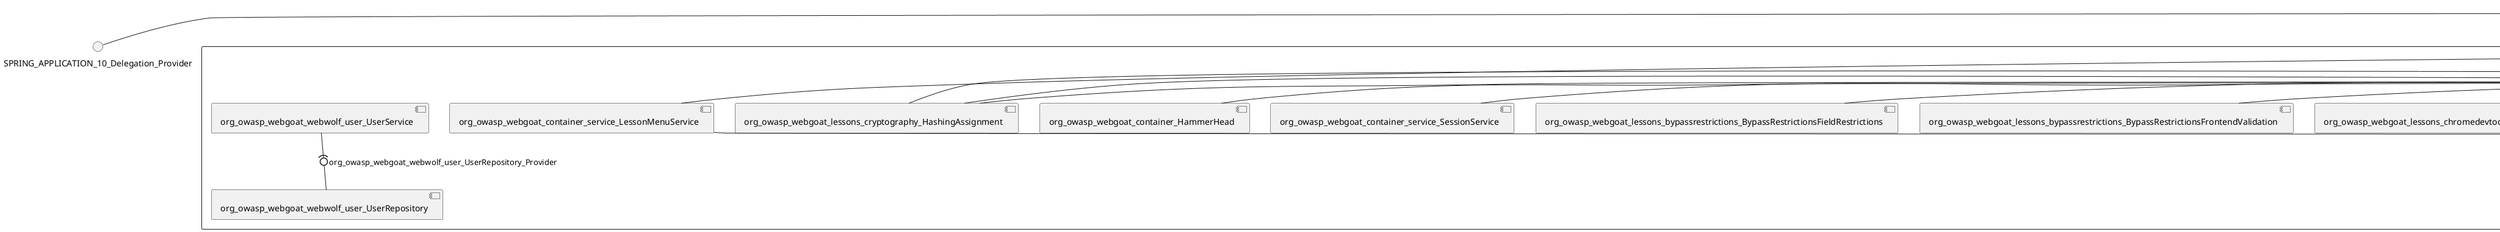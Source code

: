 @startuml
skinparam fixCircleLabelOverlapping true
skinparam componentStyle uml2
() SPRING_APPLICATION_10_Delegation_Provider
() SPRING_APPLICATION_11_Delegation_Provider
() SPRING_APPLICATION_2_Delegation_Provider
() SPRING_APPLICATION_3_Delegation_Provider
() SPRING_APPLICATION_4_Delegation_Provider
() SPRING_APPLICATION_5_Delegation_Provider
() SPRING_APPLICATION_6_Delegation_Provider
() SPRING_APPLICATION_7_Delegation_Provider
() SPRING_APPLICATION_8_Delegation_Provider
() SPRING_APPLICATION_9_Delegation_Provider
() SPRING_APPLICATION_BypassRestrictions_FieldRestrictions_POST_Delegation_Provider
() SPRING_APPLICATION_BypassRestrictions_frontendValidation_POST_Delegation_Provider
() SPRING_APPLICATION_ChromeDevTools_dummy_POST_Delegation_Provider
() SPRING_APPLICATION_ChromeDevTools_network_POST_Delegation_Provider
() SPRING_APPLICATION_CrossSiteScriptingStored_stored_xss_POST_Delegation_Provider
() SPRING_APPLICATION_CrossSiteScriptingStored_stored_xss_follow_up_POST_Delegation_Provider
() SPRING_APPLICATION_CrossSiteScripting_attack1_POST_Delegation_Provider
() SPRING_APPLICATION_CrossSiteScripting_attack3_POST_Delegation_Provider
() SPRING_APPLICATION_CrossSiteScripting_attack4_POST_Delegation_Provider
() SPRING_APPLICATION_CrossSiteScripting_attack5a_GET_Delegation_Provider
() SPRING_APPLICATION_CrossSiteScripting_attack6a_POST_Delegation_Provider
() SPRING_APPLICATION_CrossSiteScripting_dom_follow_up_POST_Delegation_Provider
() SPRING_APPLICATION_CrossSiteScripting_phone_home_xss_POST_Delegation_Provider
() SPRING_APPLICATION_CrossSiteScripting_quiz_GET_POST_Delegation_Provider
() SPRING_APPLICATION_Delegation_Provider
() SPRING_APPLICATION_GET_10_Delegation_Provider
() SPRING_APPLICATION_GET_11_Delegation_Provider
() SPRING_APPLICATION_GET_12_Delegation_Provider
() SPRING_APPLICATION_GET_13_Delegation_Provider
() SPRING_APPLICATION_GET_14_Delegation_Provider
() SPRING_APPLICATION_GET_2_Delegation_Provider
() SPRING_APPLICATION_GET_3_Delegation_Provider
() SPRING_APPLICATION_GET_4_Delegation_Provider
() SPRING_APPLICATION_GET_5_Delegation_Provider
() SPRING_APPLICATION_GET_6_Delegation_Provider
() SPRING_APPLICATION_GET_7_Delegation_Provider
() SPRING_APPLICATION_GET_8_Delegation_Provider
() SPRING_APPLICATION_GET_9_Delegation_Provider
() SPRING_APPLICATION_GET_Delegation_Provider
() SPRING_APPLICATION_HtmlTampering_task_POST_Delegation_Provider
() SPRING_APPLICATION_HttpBasics_attack1_POST_Delegation_Provider
() SPRING_APPLICATION_HttpBasics_attack2_POST_Delegation_Provider
() SPRING_APPLICATION_IDOR_diff_attributes_POST_Delegation_Provider
() SPRING_APPLICATION_IDOR_login_POST_Delegation_Provider
() SPRING_APPLICATION_IDOR_profile_alt_path_POST_Delegation_Provider
() SPRING_APPLICATION_InsecureDeserialization_task_POST_Delegation_Provider
() SPRING_APPLICATION_InsecureLogin_Delegation_Provider
() SPRING_APPLICATION_JWT_decode_POST_Delegation_Provider
() SPRING_APPLICATION_JWT_jku_Delegation_Provider
() SPRING_APPLICATION_JWT_kid_Delegation_Provider
() SPRING_APPLICATION_JWT_quiz_GET_POST_Delegation_Provider
() SPRING_APPLICATION_JWT_refresh_Delegation_Provider
() SPRING_APPLICATION_JWT_secret_POST_Delegation_Provider
() SPRING_APPLICATION_JWT_votings_Delegation_Provider
() SPRING_APPLICATION_LogSpoofing_log_bleeding_POST_Delegation_Provider
() SPRING_APPLICATION_LogSpoofing_log_spoofing_POST_Delegation_Provider
() SPRING_APPLICATION_POST_10_Delegation_Provider
() SPRING_APPLICATION_POST_11_Delegation_Provider
() SPRING_APPLICATION_POST_12_Delegation_Provider
() SPRING_APPLICATION_POST_13_Delegation_Provider
() SPRING_APPLICATION_POST_14_Delegation_Provider
() SPRING_APPLICATION_POST_15_Delegation_Provider
() SPRING_APPLICATION_POST_16_Delegation_Provider
() SPRING_APPLICATION_POST_17_Delegation_Provider
() SPRING_APPLICATION_POST_18_Delegation_Provider
() SPRING_APPLICATION_POST_2_Delegation_Provider
() SPRING_APPLICATION_POST_3_Delegation_Provider
() SPRING_APPLICATION_POST_4_Delegation_Provider
() SPRING_APPLICATION_POST_5_Delegation_Provider
() SPRING_APPLICATION_POST_6_Delegation_Provider
() SPRING_APPLICATION_POST_7_Delegation_Provider
() SPRING_APPLICATION_POST_8_Delegation_Provider
() SPRING_APPLICATION_POST_9_Delegation_Provider
() SPRING_APPLICATION_POST_Delegation_Provider
() SPRING_APPLICATION_PUT_Delegation_Provider
() SPRING_APPLICATION_PasswordReset_ForgotPassword_create_password_reset_link_POST_Delegation_Provider
() SPRING_APPLICATION_PasswordReset_SecurityQuestions_POST_Delegation_Provider
() SPRING_APPLICATION_PasswordReset_reset_Delegation_Provider
() SPRING_APPLICATION_PasswordReset_simple_mail_reset_POST_Delegation_Provider
() SPRING_APPLICATION_PathTraversal_profile_picture_GET_Delegation_Provider
() SPRING_APPLICATION_PathTraversal_profile_picture_fix_GET_Delegation_Provider
() SPRING_APPLICATION_PathTraversal_profile_upload_POST_Delegation_Provider
() SPRING_APPLICATION_PathTraversal_profile_upload_fix_POST_Delegation_Provider
() SPRING_APPLICATION_PathTraversal_profile_upload_remove_user_input_POST_Delegation_Provider
() SPRING_APPLICATION_PathTraversal_random_POST_Delegation_Provider
() SPRING_APPLICATION_PathTraversal_random_picture_GET_Delegation_Provider
() SPRING_APPLICATION_PathTraversal_zip_slip_Delegation_Provider
() SPRING_APPLICATION_SSRF_task1_POST_Delegation_Provider
() SPRING_APPLICATION_SSRF_task2_POST_Delegation_Provider
() SPRING_APPLICATION_SecurePasswords_assignment_POST_Delegation_Provider
() SPRING_APPLICATION_SqlInjectionAdvanced_attack6a_POST_Delegation_Provider
() SPRING_APPLICATION_SqlInjectionAdvanced_attack6b_POST_Delegation_Provider
() SPRING_APPLICATION_SqlInjectionAdvanced_challenge_Login_POST_Delegation_Provider
() SPRING_APPLICATION_SqlInjectionAdvanced_challenge_PUT_Delegation_Provider
() SPRING_APPLICATION_SqlInjectionAdvanced_quiz_GET_POST_Delegation_Provider
() SPRING_APPLICATION_SqlInjectionMitigations_attack10a_POST_Delegation_Provider
() SPRING_APPLICATION_SqlInjectionMitigations_attack10b_POST_Delegation_Provider
() SPRING_APPLICATION_SqlInjectionMitigations_attack12a_POST_Delegation_Provider
() SPRING_APPLICATION_SqlInjectionMitigations_servers_GET_Delegation_Provider
() SPRING_APPLICATION_SqlInjection_assignment5a_POST_Delegation_Provider
() SPRING_APPLICATION_SqlInjection_assignment5b_POST_Delegation_Provider
() SPRING_APPLICATION_SqlInjection_attack10_POST_Delegation_Provider
() SPRING_APPLICATION_SqlInjection_attack2_POST_Delegation_Provider
() SPRING_APPLICATION_SqlInjection_attack3_POST_Delegation_Provider
() SPRING_APPLICATION_SqlInjection_attack4_POST_Delegation_Provider
() SPRING_APPLICATION_SqlInjection_attack5_POST_Delegation_Provider
() SPRING_APPLICATION_SqlInjection_attack8_POST_Delegation_Provider
() SPRING_APPLICATION_SqlInjection_attack9_POST_Delegation_Provider
() SPRING_APPLICATION_SqlOnlyInputValidationOnKeywords_attack_POST_Delegation_Provider
() SPRING_APPLICATION_SqlOnlyInputValidation_attack_POST_Delegation_Provider
() SPRING_APPLICATION_VulnerableComponents_attack1_POST_Delegation_Provider
() SPRING_APPLICATION_WebWolf_GET_Delegation_Provider
() SPRING_APPLICATION_WebWolf_landing_Delegation_Provider
() SPRING_APPLICATION_WebWolf_mail_Delegation_Provider
() SPRING_APPLICATION_challenge_1_POST_Delegation_Provider
() SPRING_APPLICATION_challenge_5_POST_Delegation_Provider
() SPRING_APPLICATION_challenge_7_Delegation_Provider
() SPRING_APPLICATION_challenge_8_Delegation_Provider
() SPRING_APPLICATION_challenge_logo_Delegation_Provider
() SPRING_APPLICATION_cia_quiz_GET_POST_Delegation_Provider
() SPRING_APPLICATION_clientSideFiltering_attack1_POST_Delegation_Provider
() SPRING_APPLICATION_clientSideFiltering_challenge_store_coupons_GET_Delegation_Provider
() SPRING_APPLICATION_clientSideFiltering_getItForFree_POST_Delegation_Provider
() SPRING_APPLICATION_clientSideFiltering_salaries_GET_Delegation_Provider
() SPRING_APPLICATION_crypto_encoding_basic_auth_POST_Delegation_Provider
() SPRING_APPLICATION_crypto_encoding_xor_POST_Delegation_Provider
() SPRING_APPLICATION_crypto_hashing_POST_Delegation_Provider
() SPRING_APPLICATION_crypto_secure_defaults_POST_Delegation_Provider
() SPRING_APPLICATION_crypto_signing_verify_POST_Delegation_Provider
() SPRING_APPLICATION_csrf_feedback_message_POST_Delegation_Provider
() SPRING_APPLICATION_csrf_review_POST_Delegation_Provider
() SPRING_APPLICATION_files_GET_Delegation_Provider
() SPRING_APPLICATION_fileupload_POST_Delegation_Provider
() SPRING_APPLICATION_jwt_Delegation_Provider
() SPRING_APPLICATION_landing_Delegation_Provider
() SPRING_APPLICATION_lesson_template_Delegation_Provider
() SPRING_APPLICATION_login_oauth_mvc_GET_Delegation_Provider
() SPRING_APPLICATION_mail_DELETE_GET_POST_Delegation_Provider
() SPRING_APPLICATION_register_mvc_POST_Delegation_Provider
() SPRING_APPLICATION_registration_GET_Delegation_Provider
() SPRING_APPLICATION_requests_GET_Delegation_Provider
() SPRING_APPLICATION_scoreboard_data_GET_Delegation_Provider
() SPRING_APPLICATION_server_directory_GET_Delegation_Provider
() SPRING_APPLICATION_service_debug_labels_mvc_Delegation_Provider
() SPRING_APPLICATION_service_lessonoverview_mvc_GET_Delegation_Provider
() SPRING_APPLICATION_xxe_comments_GET_Delegation_Provider
rectangle System {
[org_owasp_webgoat_container_HammerHead] [[webgoat-webgoat.repository#_j_3EmqueEe-hio_Rj55sPQ]]
[org_owasp_webgoat_container_WebWolfRedirect] [[webgoat-webgoat.repository#_j_3EmqueEe-hio_Rj55sPQ]]
[org_owasp_webgoat_container_controller_StartLesson] [[webgoat-webgoat.repository#_j_3EmqueEe-hio_Rj55sPQ]]
[org_owasp_webgoat_container_controller_Welcome] [[webgoat-webgoat.repository#_j_3EmqueEe-hio_Rj55sPQ]]
[org_owasp_webgoat_container_i18n_PluginMessages_Provider] [[webgoat-webgoat.repository#_j_3EmqueEe-hio_Rj55sPQ]]
[org_owasp_webgoat_container_report_ReportCardController] [[webgoat-webgoat.repository#_j_3EmqueEe-hio_Rj55sPQ]]
[org_owasp_webgoat_container_service_EnvironmentService] [[webgoat-webgoat.repository#_j_3EmqueEe-hio_Rj55sPQ]]
[org_owasp_webgoat_container_service_HintService] [[webgoat-webgoat.repository#_j_3EmqueEe-hio_Rj55sPQ]]
[org_owasp_webgoat_container_service_LabelDebugService] [[webgoat-webgoat.repository#_j_3EmqueEe-hio_Rj55sPQ]]
[org_owasp_webgoat_container_service_LabelService] [[webgoat-webgoat.repository#_j_3EmqueEe-hio_Rj55sPQ]]
[org_owasp_webgoat_container_service_LessonInfoService] [[webgoat-webgoat.repository#_j_3EmqueEe-hio_Rj55sPQ]]
[org_owasp_webgoat_container_service_LessonMenuService] [[webgoat-webgoat.repository#_j_3EmqueEe-hio_Rj55sPQ]]
[org_owasp_webgoat_container_service_LessonProgressService] [[webgoat-webgoat.repository#_j_3EmqueEe-hio_Rj55sPQ]]
[org_owasp_webgoat_container_service_RestartLessonService] [[webgoat-webgoat.repository#_j_3EmqueEe-hio_Rj55sPQ]]
[org_owasp_webgoat_container_service_SessionService] [[webgoat-webgoat.repository#_j_3EmqueEe-hio_Rj55sPQ]]
[org_owasp_webgoat_container_session_LessonSession_Provider] [[webgoat-webgoat.repository#_j_3EmqueEe-hio_Rj55sPQ]]
[org_owasp_webgoat_container_users_RegistrationController] [[webgoat-webgoat.repository#_j_3EmqueEe-hio_Rj55sPQ]]
[org_owasp_webgoat_container_users_Scoreboard] [[webgoat-webgoat.repository#_j_3EmqueEe-hio_Rj55sPQ]]
[org_owasp_webgoat_container_users_UserProgressRepository] [[webgoat-webgoat.repository#_j_3EmqueEe-hio_Rj55sPQ]]
[org_owasp_webgoat_container_users_UserRepository] [[webgoat-webgoat.repository#_j_3EmqueEe-hio_Rj55sPQ]]
[org_owasp_webgoat_container_users_UserService] [[webgoat-webgoat.repository#_j_3EmqueEe-hio_Rj55sPQ]]
[org_owasp_webgoat_lessons_authbypass_VerifyAccount] [[webgoat-webgoat.repository#_j_3EmqueEe-hio_Rj55sPQ]]
[org_owasp_webgoat_lessons_bypassrestrictions_BypassRestrictionsFieldRestrictions] [[webgoat-webgoat.repository#_j_3EmqueEe-hio_Rj55sPQ]]
[org_owasp_webgoat_lessons_bypassrestrictions_BypassRestrictionsFrontendValidation] [[webgoat-webgoat.repository#_j_3EmqueEe-hio_Rj55sPQ]]
[org_owasp_webgoat_lessons_challenges_FlagController] [[webgoat-webgoat.repository#_j_3EmqueEe-hio_Rj55sPQ]]
[org_owasp_webgoat_lessons_challenges_challenge1_Assignment1] [[webgoat-webgoat.repository#_j_3EmqueEe-hio_Rj55sPQ]]
[org_owasp_webgoat_lessons_challenges_challenge1_ImageServlet] [[webgoat-webgoat.repository#_j_3EmqueEe-hio_Rj55sPQ]]
[org_owasp_webgoat_lessons_challenges_challenge5_Assignment5] [[webgoat-webgoat.repository#_j_3EmqueEe-hio_Rj55sPQ]]
[org_owasp_webgoat_lessons_challenges_challenge7_Assignment7] [[webgoat-webgoat.repository#_j_3EmqueEe-hio_Rj55sPQ]]
[org_owasp_webgoat_lessons_challenges_challenge8_Assignment8] [[webgoat-webgoat.repository#_j_3EmqueEe-hio_Rj55sPQ]]
[org_owasp_webgoat_lessons_chromedevtools_NetworkDummy] [[webgoat-webgoat.repository#_j_3EmqueEe-hio_Rj55sPQ]]
[org_owasp_webgoat_lessons_chromedevtools_NetworkLesson] [[webgoat-webgoat.repository#_j_3EmqueEe-hio_Rj55sPQ]]
[org_owasp_webgoat_lessons_cia_CIAQuiz] [[webgoat-webgoat.repository#_j_3EmqueEe-hio_Rj55sPQ]]
[org_owasp_webgoat_lessons_clientsidefiltering_ClientSideFilteringAssignment] [[webgoat-webgoat.repository#_j_3EmqueEe-hio_Rj55sPQ]]
[org_owasp_webgoat_lessons_clientsidefiltering_ClientSideFilteringFreeAssignment] [[webgoat-webgoat.repository#_j_3EmqueEe-hio_Rj55sPQ]]
[org_owasp_webgoat_lessons_clientsidefiltering_Salaries] [[webgoat-webgoat.repository#_j_3EmqueEe-hio_Rj55sPQ]]
[org_owasp_webgoat_lessons_clientsidefiltering_ShopEndpoint] [[webgoat-webgoat.repository#_j_3EmqueEe-hio_Rj55sPQ]]
[org_owasp_webgoat_lessons_cryptography_EncodingAssignment] [[webgoat-webgoat.repository#_j_3EmqueEe-hio_Rj55sPQ]]
[org_owasp_webgoat_lessons_cryptography_HashingAssignment] [[webgoat-webgoat.repository#_j_3EmqueEe-hio_Rj55sPQ]]
[org_owasp_webgoat_lessons_cryptography_SecureDefaultsAssignment] [[webgoat-webgoat.repository#_j_3EmqueEe-hio_Rj55sPQ]]
[org_owasp_webgoat_lessons_cryptography_SigningAssignment] [[webgoat-webgoat.repository#_j_3EmqueEe-hio_Rj55sPQ]]
[org_owasp_webgoat_lessons_cryptography_XOREncodingAssignment] [[webgoat-webgoat.repository#_j_3EmqueEe-hio_Rj55sPQ]]
[org_owasp_webgoat_lessons_csrf_CSRFConfirmFlag1] [[webgoat-webgoat.repository#_j_3EmqueEe-hio_Rj55sPQ]]
[org_owasp_webgoat_lessons_csrf_CSRFFeedback] [[webgoat-webgoat.repository#_j_3EmqueEe-hio_Rj55sPQ]]
[org_owasp_webgoat_lessons_csrf_CSRFGetFlag] [[webgoat-webgoat.repository#_j_3EmqueEe-hio_Rj55sPQ]]
[org_owasp_webgoat_lessons_csrf_CSRFLogin] [[webgoat-webgoat.repository#_j_3EmqueEe-hio_Rj55sPQ]]
[org_owasp_webgoat_lessons_csrf_ForgedReviews] [[webgoat-webgoat.repository#_j_3EmqueEe-hio_Rj55sPQ]]
[org_owasp_webgoat_lessons_csrf_ObjectMapper_Provider] [[webgoat-webgoat.repository#_j_3EmqueEe-hio_Rj55sPQ]]
[org_owasp_webgoat_lessons_deserialization_InsecureDeserializationTask] [[webgoat-webgoat.repository#_j_3EmqueEe-hio_Rj55sPQ]]
[org_owasp_webgoat_lessons_hijacksession_HijackSessionAssignment] [[webgoat-webgoat.repository#_j_3EmqueEe-hio_Rj55sPQ]]
[org_owasp_webgoat_lessons_hijacksession_cas_HijackSessionAuthenticationProvider] [[webgoat-webgoat.repository#_j_3EmqueEe-hio_Rj55sPQ]]
[org_owasp_webgoat_lessons_htmltampering_HtmlTamperingTask] [[webgoat-webgoat.repository#_j_3EmqueEe-hio_Rj55sPQ]]
[org_owasp_webgoat_lessons_httpbasics_HttpBasicsLesson] [[webgoat-webgoat.repository#_j_3EmqueEe-hio_Rj55sPQ]]
[org_owasp_webgoat_lessons_httpbasics_HttpBasicsQuiz] [[webgoat-webgoat.repository#_j_3EmqueEe-hio_Rj55sPQ]]
[org_owasp_webgoat_lessons_httpproxies_HttpBasicsInterceptRequest] [[webgoat-webgoat.repository#_j_3EmqueEe-hio_Rj55sPQ]]
[org_owasp_webgoat_lessons_idor_IDORDiffAttributes] [[webgoat-webgoat.repository#_j_3EmqueEe-hio_Rj55sPQ]]
[org_owasp_webgoat_lessons_idor_IDOREditOtherProfile] [[webgoat-webgoat.repository#_j_3EmqueEe-hio_Rj55sPQ]]
[org_owasp_webgoat_lessons_idor_IDORLogin] [[webgoat-webgoat.repository#_j_3EmqueEe-hio_Rj55sPQ]]
[org_owasp_webgoat_lessons_idor_IDORViewOtherProfile] [[webgoat-webgoat.repository#_j_3EmqueEe-hio_Rj55sPQ]]
[org_owasp_webgoat_lessons_idor_IDORViewOwnProfile] [[webgoat-webgoat.repository#_j_3EmqueEe-hio_Rj55sPQ]]
[org_owasp_webgoat_lessons_idor_IDORViewOwnProfileAltUrl] [[webgoat-webgoat.repository#_j_3EmqueEe-hio_Rj55sPQ]]
[org_owasp_webgoat_lessons_insecurelogin_InsecureLoginTask] [[webgoat-webgoat.repository#_j_3EmqueEe-hio_Rj55sPQ]]
[org_owasp_webgoat_lessons_jwt_JWTDecodeEndpoint] [[webgoat-webgoat.repository#_j_3EmqueEe-hio_Rj55sPQ]]
[org_owasp_webgoat_lessons_jwt_JWTQuiz] [[webgoat-webgoat.repository#_j_3EmqueEe-hio_Rj55sPQ]]
[org_owasp_webgoat_lessons_jwt_JWTRefreshEndpoint] [[webgoat-webgoat.repository#_j_3EmqueEe-hio_Rj55sPQ]]
[org_owasp_webgoat_lessons_jwt_JWTSecretKeyEndpoint] [[webgoat-webgoat.repository#_j_3EmqueEe-hio_Rj55sPQ]]
[org_owasp_webgoat_lessons_jwt_JWTVotesEndpoint] [[webgoat-webgoat.repository#_j_3EmqueEe-hio_Rj55sPQ]]
[org_owasp_webgoat_lessons_jwt_claimmisuse_JWTHeaderJKUEndpoint] [[webgoat-webgoat.repository#_j_3EmqueEe-hio_Rj55sPQ]]
[org_owasp_webgoat_lessons_jwt_claimmisuse_JWTHeaderKIDEndpoint] [[webgoat-webgoat.repository#_j_3EmqueEe-hio_Rj55sPQ]]
[org_owasp_webgoat_lessons_lessontemplate_SampleAttack] [[webgoat-webgoat.repository#_j_3EmqueEe-hio_Rj55sPQ]]
[org_owasp_webgoat_lessons_logging_LogBleedingTask] [[webgoat-webgoat.repository#_j_3EmqueEe-hio_Rj55sPQ]]
[org_owasp_webgoat_lessons_logging_LogSpoofingTask] [[webgoat-webgoat.repository#_j_3EmqueEe-hio_Rj55sPQ]]
[org_owasp_webgoat_lessons_missingac_MissingFunctionACHiddenMenus] [[webgoat-webgoat.repository#_j_3EmqueEe-hio_Rj55sPQ]]
[org_owasp_webgoat_lessons_missingac_MissingFunctionACUsers] [[webgoat-webgoat.repository#_j_3EmqueEe-hio_Rj55sPQ]]
[org_owasp_webgoat_lessons_missingac_MissingFunctionACYourHash] [[webgoat-webgoat.repository#_j_3EmqueEe-hio_Rj55sPQ]]
[org_owasp_webgoat_lessons_missingac_MissingFunctionACYourHashAdmin] [[webgoat-webgoat.repository#_j_3EmqueEe-hio_Rj55sPQ]]
[org_owasp_webgoat_lessons_passwordreset_QuestionsAssignment] [[webgoat-webgoat.repository#_j_3EmqueEe-hio_Rj55sPQ]]
[org_owasp_webgoat_lessons_passwordreset_ResetLinkAssignment] [[webgoat-webgoat.repository#_j_3EmqueEe-hio_Rj55sPQ]]
[org_owasp_webgoat_lessons_passwordreset_ResetLinkAssignmentForgotPassword] [[webgoat-webgoat.repository#_j_3EmqueEe-hio_Rj55sPQ]]
[org_owasp_webgoat_lessons_passwordreset_SecurityQuestionAssignment] [[webgoat-webgoat.repository#_j_3EmqueEe-hio_Rj55sPQ]]
[org_owasp_webgoat_lessons_passwordreset_SimpleMailAssignment] [[webgoat-webgoat.repository#_j_3EmqueEe-hio_Rj55sPQ]]
[org_owasp_webgoat_lessons_passwordreset_TriedQuestions] [[webgoat-webgoat.repository#_j_3EmqueEe-hio_Rj55sPQ]]
[org_owasp_webgoat_lessons_pathtraversal_ProfileUpload] [[webgoat-webgoat.repository#_j_3EmqueEe-hio_Rj55sPQ]]
[org_owasp_webgoat_lessons_pathtraversal_ProfileUploadFix] [[webgoat-webgoat.repository#_j_3EmqueEe-hio_Rj55sPQ]]
[org_owasp_webgoat_lessons_pathtraversal_ProfileUploadRemoveUserInput] [[webgoat-webgoat.repository#_j_3EmqueEe-hio_Rj55sPQ]]
[org_owasp_webgoat_lessons_pathtraversal_ProfileUploadRetrieval] [[webgoat-webgoat.repository#_j_3EmqueEe-hio_Rj55sPQ]]
[org_owasp_webgoat_lessons_pathtraversal_ProfileZipSlip] [[webgoat-webgoat.repository#_j_3EmqueEe-hio_Rj55sPQ]]
[org_owasp_webgoat_lessons_securepasswords_SecurePasswordsAssignment] [[webgoat-webgoat.repository#_j_3EmqueEe-hio_Rj55sPQ]]
[org_owasp_webgoat_lessons_spoofcookie_SpoofCookieAssignment] [[webgoat-webgoat.repository#_j_3EmqueEe-hio_Rj55sPQ]]
[org_owasp_webgoat_lessons_sqlinjection_advanced_SqlInjectionChallenge] [[webgoat-webgoat.repository#_j_3EmqueEe-hio_Rj55sPQ]]
[org_owasp_webgoat_lessons_sqlinjection_advanced_SqlInjectionChallengeLogin] [[webgoat-webgoat.repository#_j_3EmqueEe-hio_Rj55sPQ]]
[org_owasp_webgoat_lessons_sqlinjection_advanced_SqlInjectionLesson6a] [[webgoat-webgoat.repository#_j_3EmqueEe-hio_Rj55sPQ]]
[org_owasp_webgoat_lessons_sqlinjection_advanced_SqlInjectionLesson6b] [[webgoat-webgoat.repository#_j_3EmqueEe-hio_Rj55sPQ]]
[org_owasp_webgoat_lessons_sqlinjection_advanced_SqlInjectionQuiz] [[webgoat-webgoat.repository#_j_3EmqueEe-hio_Rj55sPQ]]
[org_owasp_webgoat_lessons_sqlinjection_introduction_SqlInjectionLesson10] [[webgoat-webgoat.repository#_j_3EmqueEe-hio_Rj55sPQ]]
[org_owasp_webgoat_lessons_sqlinjection_introduction_SqlInjectionLesson2] [[webgoat-webgoat.repository#_j_3EmqueEe-hio_Rj55sPQ]]
[org_owasp_webgoat_lessons_sqlinjection_introduction_SqlInjectionLesson3] [[webgoat-webgoat.repository#_j_3EmqueEe-hio_Rj55sPQ]]
[org_owasp_webgoat_lessons_sqlinjection_introduction_SqlInjectionLesson4] [[webgoat-webgoat.repository#_j_3EmqueEe-hio_Rj55sPQ]]
[org_owasp_webgoat_lessons_sqlinjection_introduction_SqlInjectionLesson5] [[webgoat-webgoat.repository#_j_3EmqueEe-hio_Rj55sPQ]]
[org_owasp_webgoat_lessons_sqlinjection_introduction_SqlInjectionLesson5a] [[webgoat-webgoat.repository#_j_3EmqueEe-hio_Rj55sPQ]]
[org_owasp_webgoat_lessons_sqlinjection_introduction_SqlInjectionLesson5b] [[webgoat-webgoat.repository#_j_3EmqueEe-hio_Rj55sPQ]]
[org_owasp_webgoat_lessons_sqlinjection_introduction_SqlInjectionLesson8] [[webgoat-webgoat.repository#_j_3EmqueEe-hio_Rj55sPQ]]
[org_owasp_webgoat_lessons_sqlinjection_introduction_SqlInjectionLesson9] [[webgoat-webgoat.repository#_j_3EmqueEe-hio_Rj55sPQ]]
[org_owasp_webgoat_lessons_sqlinjection_mitigation_Servers] [[webgoat-webgoat.repository#_j_3EmqueEe-hio_Rj55sPQ]]
[org_owasp_webgoat_lessons_sqlinjection_mitigation_SqlInjectionLesson10a] [[webgoat-webgoat.repository#_j_3EmqueEe-hio_Rj55sPQ]]
[org_owasp_webgoat_lessons_sqlinjection_mitigation_SqlInjectionLesson10b] [[webgoat-webgoat.repository#_j_3EmqueEe-hio_Rj55sPQ]]
[org_owasp_webgoat_lessons_sqlinjection_mitigation_SqlInjectionLesson13] [[webgoat-webgoat.repository#_j_3EmqueEe-hio_Rj55sPQ]]
[org_owasp_webgoat_lessons_sqlinjection_mitigation_SqlOnlyInputValidation] [[webgoat-webgoat.repository#_j_3EmqueEe-hio_Rj55sPQ]]
[org_owasp_webgoat_lessons_sqlinjection_mitigation_SqlOnlyInputValidationOnKeywords] [[webgoat-webgoat.repository#_j_3EmqueEe-hio_Rj55sPQ]]
[org_owasp_webgoat_lessons_ssrf_SSRFTask1] [[webgoat-webgoat.repository#_j_3EmqueEe-hio_Rj55sPQ]]
[org_owasp_webgoat_lessons_ssrf_SSRFTask2] [[webgoat-webgoat.repository#_j_3EmqueEe-hio_Rj55sPQ]]
[org_owasp_webgoat_lessons_vulnerablecomponents_VulnerableComponentsLesson] [[webgoat-webgoat.repository#_j_3EmqueEe-hio_Rj55sPQ]]
[org_owasp_webgoat_lessons_webwolfintroduction_LandingAssignment] [[webgoat-webgoat.repository#_j_3EmqueEe-hio_Rj55sPQ]]
[org_owasp_webgoat_lessons_webwolfintroduction_MailAssignment] [[webgoat-webgoat.repository#_j_3EmqueEe-hio_Rj55sPQ]]
[org_owasp_webgoat_lessons_xss_CrossSiteScriptingLesson1] [[webgoat-webgoat.repository#_j_3EmqueEe-hio_Rj55sPQ]]
[org_owasp_webgoat_lessons_xss_CrossSiteScriptingLesson5a] [[webgoat-webgoat.repository#_j_3EmqueEe-hio_Rj55sPQ]]
[org_owasp_webgoat_lessons_xss_CrossSiteScriptingLesson6a] [[webgoat-webgoat.repository#_j_3EmqueEe-hio_Rj55sPQ]]
[org_owasp_webgoat_lessons_xss_CrossSiteScriptingQuiz] [[webgoat-webgoat.repository#_j_3EmqueEe-hio_Rj55sPQ]]
[org_owasp_webgoat_lessons_xss_DOMCrossSiteScripting] [[webgoat-webgoat.repository#_j_3EmqueEe-hio_Rj55sPQ]]
[org_owasp_webgoat_lessons_xss_DOMCrossSiteScriptingVerifier] [[webgoat-webgoat.repository#_j_3EmqueEe-hio_Rj55sPQ]]
[org_owasp_webgoat_lessons_xss_mitigation_CrossSiteScriptingLesson3] [[webgoat-webgoat.repository#_j_3EmqueEe-hio_Rj55sPQ]]
[org_owasp_webgoat_lessons_xss_mitigation_CrossSiteScriptingLesson4] [[webgoat-webgoat.repository#_j_3EmqueEe-hio_Rj55sPQ]]
[org_owasp_webgoat_lessons_xss_stored_StoredCrossSiteScriptingVerifier] [[webgoat-webgoat.repository#_j_3EmqueEe-hio_Rj55sPQ]]
[org_owasp_webgoat_lessons_xss_stored_StoredXssComments] [[webgoat-webgoat.repository#_j_3EmqueEe-hio_Rj55sPQ]]
[org_owasp_webgoat_lessons_xxe_BlindSendFileAssignment] [[webgoat-webgoat.repository#_j_3EmqueEe-hio_Rj55sPQ]]
[org_owasp_webgoat_lessons_xxe_CommentsEndpoint] [[webgoat-webgoat.repository#_j_3EmqueEe-hio_Rj55sPQ]]
[org_owasp_webgoat_lessons_xxe_ContentTypeAssignment] [[webgoat-webgoat.repository#_j_3EmqueEe-hio_Rj55sPQ]]
[org_owasp_webgoat_lessons_xxe_SimpleXXE] [[webgoat-webgoat.repository#_j_3EmqueEe-hio_Rj55sPQ]]
[org_owasp_webgoat_webwolf_FileServer] [[webgoat-webgoat.repository#_j_3EmqueEe-hio_Rj55sPQ]]
[org_owasp_webgoat_webwolf_jwt_JWTController] [[webgoat-webgoat.repository#_j_3EmqueEe-hio_Rj55sPQ]]
[org_owasp_webgoat_webwolf_mailbox_MailboxController] [[webgoat-webgoat.repository#_j_3EmqueEe-hio_Rj55sPQ]]
[org_owasp_webgoat_webwolf_mailbox_MailboxRepository] [[webgoat-webgoat.repository#_j_3EmqueEe-hio_Rj55sPQ]]
[org_owasp_webgoat_webwolf_requests_LandingPage] [[webgoat-webgoat.repository#_j_3EmqueEe-hio_Rj55sPQ]]
[org_owasp_webgoat_webwolf_requests_Requests] [[webgoat-webgoat.repository#_j_3EmqueEe-hio_Rj55sPQ]]
[org_owasp_webgoat_webwolf_user_UserRepository] [[webgoat-webgoat.repository#_j_3EmqueEe-hio_Rj55sPQ]]
[org_owasp_webgoat_webwolf_user_UserService] [[webgoat-webgoat.repository#_j_3EmqueEe-hio_Rj55sPQ]]
port SPRING_APPLICATION_10_Provider
SPRING_APPLICATION_10_Delegation_Provider - SPRING_APPLICATION_10_Provider
SPRING_APPLICATION_10_Provider - [org_owasp_webgoat_container_service_LabelDebugService]
port SPRING_APPLICATION_11_Provider
SPRING_APPLICATION_11_Delegation_Provider - SPRING_APPLICATION_11_Provider
SPRING_APPLICATION_11_Provider - [org_owasp_webgoat_lessons_cryptography_SigningAssignment]
port SPRING_APPLICATION_2_Provider
SPRING_APPLICATION_2_Delegation_Provider - SPRING_APPLICATION_2_Provider
SPRING_APPLICATION_2_Provider - [org_owasp_webgoat_lessons_jwt_JWTSecretKeyEndpoint]
port SPRING_APPLICATION_3_Provider
SPRING_APPLICATION_3_Delegation_Provider - SPRING_APPLICATION_3_Provider
SPRING_APPLICATION_3_Provider - [org_owasp_webgoat_container_service_LessonMenuService]
port SPRING_APPLICATION_4_Provider
SPRING_APPLICATION_4_Delegation_Provider - SPRING_APPLICATION_4_Provider
SPRING_APPLICATION_4_Provider - [org_owasp_webgoat_webwolf_FileServer]
port SPRING_APPLICATION_5_Provider
SPRING_APPLICATION_5_Delegation_Provider - SPRING_APPLICATION_5_Provider
SPRING_APPLICATION_5_Provider - [org_owasp_webgoat_lessons_cryptography_HashingAssignment]
port SPRING_APPLICATION_6_Provider
SPRING_APPLICATION_6_Delegation_Provider - SPRING_APPLICATION_6_Provider
SPRING_APPLICATION_6_Provider - [org_owasp_webgoat_lessons_cryptography_HashingAssignment]
port SPRING_APPLICATION_7_Provider
SPRING_APPLICATION_7_Delegation_Provider - SPRING_APPLICATION_7_Provider
SPRING_APPLICATION_7_Provider - [org_owasp_webgoat_container_HammerHead]
port SPRING_APPLICATION_8_Provider
SPRING_APPLICATION_8_Delegation_Provider - SPRING_APPLICATION_8_Provider
SPRING_APPLICATION_8_Provider - [org_owasp_webgoat_lessons_xxe_SimpleXXE]
port SPRING_APPLICATION_9_Provider
SPRING_APPLICATION_9_Delegation_Provider - SPRING_APPLICATION_9_Provider
SPRING_APPLICATION_9_Provider - [org_owasp_webgoat_container_service_SessionService]
port SPRING_APPLICATION_BypassRestrictions_FieldRestrictions_POST_Provider
SPRING_APPLICATION_BypassRestrictions_FieldRestrictions_POST_Delegation_Provider - SPRING_APPLICATION_BypassRestrictions_FieldRestrictions_POST_Provider
SPRING_APPLICATION_BypassRestrictions_FieldRestrictions_POST_Provider - [org_owasp_webgoat_lessons_bypassrestrictions_BypassRestrictionsFieldRestrictions]
port SPRING_APPLICATION_BypassRestrictions_frontendValidation_POST_Provider
SPRING_APPLICATION_BypassRestrictions_frontendValidation_POST_Delegation_Provider - SPRING_APPLICATION_BypassRestrictions_frontendValidation_POST_Provider
SPRING_APPLICATION_BypassRestrictions_frontendValidation_POST_Provider - [org_owasp_webgoat_lessons_bypassrestrictions_BypassRestrictionsFrontendValidation]
port SPRING_APPLICATION_ChromeDevTools_dummy_POST_Provider
SPRING_APPLICATION_ChromeDevTools_dummy_POST_Delegation_Provider - SPRING_APPLICATION_ChromeDevTools_dummy_POST_Provider
SPRING_APPLICATION_ChromeDevTools_dummy_POST_Provider - [org_owasp_webgoat_lessons_chromedevtools_NetworkDummy]
port SPRING_APPLICATION_ChromeDevTools_network_POST_Provider
SPRING_APPLICATION_ChromeDevTools_network_POST_Delegation_Provider - SPRING_APPLICATION_ChromeDevTools_network_POST_Provider
SPRING_APPLICATION_ChromeDevTools_network_POST_Provider - [org_owasp_webgoat_lessons_chromedevtools_NetworkLesson]
port SPRING_APPLICATION_CrossSiteScriptingStored_stored_xss_POST_Provider
SPRING_APPLICATION_CrossSiteScriptingStored_stored_xss_POST_Delegation_Provider - SPRING_APPLICATION_CrossSiteScriptingStored_stored_xss_POST_Provider
SPRING_APPLICATION_CrossSiteScriptingStored_stored_xss_POST_Provider - [org_owasp_webgoat_lessons_xss_stored_StoredXssComments]
port SPRING_APPLICATION_CrossSiteScriptingStored_stored_xss_follow_up_POST_Provider
SPRING_APPLICATION_CrossSiteScriptingStored_stored_xss_follow_up_POST_Delegation_Provider - SPRING_APPLICATION_CrossSiteScriptingStored_stored_xss_follow_up_POST_Provider
SPRING_APPLICATION_CrossSiteScriptingStored_stored_xss_follow_up_POST_Provider - [org_owasp_webgoat_lessons_xss_stored_StoredCrossSiteScriptingVerifier]
port SPRING_APPLICATION_CrossSiteScripting_attack1_POST_Provider
SPRING_APPLICATION_CrossSiteScripting_attack1_POST_Delegation_Provider - SPRING_APPLICATION_CrossSiteScripting_attack1_POST_Provider
SPRING_APPLICATION_CrossSiteScripting_attack1_POST_Provider - [org_owasp_webgoat_lessons_xss_CrossSiteScriptingLesson1]
port SPRING_APPLICATION_CrossSiteScripting_attack3_POST_Provider
SPRING_APPLICATION_CrossSiteScripting_attack3_POST_Delegation_Provider - SPRING_APPLICATION_CrossSiteScripting_attack3_POST_Provider
SPRING_APPLICATION_CrossSiteScripting_attack3_POST_Provider - [org_owasp_webgoat_lessons_xss_mitigation_CrossSiteScriptingLesson3]
port SPRING_APPLICATION_CrossSiteScripting_attack4_POST_Provider
SPRING_APPLICATION_CrossSiteScripting_attack4_POST_Delegation_Provider - SPRING_APPLICATION_CrossSiteScripting_attack4_POST_Provider
SPRING_APPLICATION_CrossSiteScripting_attack4_POST_Provider - [org_owasp_webgoat_lessons_xss_mitigation_CrossSiteScriptingLesson4]
port SPRING_APPLICATION_CrossSiteScripting_attack5a_GET_Provider
SPRING_APPLICATION_CrossSiteScripting_attack5a_GET_Delegation_Provider - SPRING_APPLICATION_CrossSiteScripting_attack5a_GET_Provider
SPRING_APPLICATION_CrossSiteScripting_attack5a_GET_Provider - [org_owasp_webgoat_lessons_xss_CrossSiteScriptingLesson5a]
port SPRING_APPLICATION_CrossSiteScripting_attack6a_POST_Provider
SPRING_APPLICATION_CrossSiteScripting_attack6a_POST_Delegation_Provider - SPRING_APPLICATION_CrossSiteScripting_attack6a_POST_Provider
SPRING_APPLICATION_CrossSiteScripting_attack6a_POST_Provider - [org_owasp_webgoat_lessons_xss_CrossSiteScriptingLesson6a]
port SPRING_APPLICATION_CrossSiteScripting_dom_follow_up_POST_Provider
SPRING_APPLICATION_CrossSiteScripting_dom_follow_up_POST_Delegation_Provider - SPRING_APPLICATION_CrossSiteScripting_dom_follow_up_POST_Provider
SPRING_APPLICATION_CrossSiteScripting_dom_follow_up_POST_Provider - [org_owasp_webgoat_lessons_xss_DOMCrossSiteScriptingVerifier]
port SPRING_APPLICATION_CrossSiteScripting_phone_home_xss_POST_Provider
SPRING_APPLICATION_CrossSiteScripting_phone_home_xss_POST_Delegation_Provider - SPRING_APPLICATION_CrossSiteScripting_phone_home_xss_POST_Provider
SPRING_APPLICATION_CrossSiteScripting_phone_home_xss_POST_Provider - [org_owasp_webgoat_lessons_xss_DOMCrossSiteScripting]
port SPRING_APPLICATION_CrossSiteScripting_quiz_GET_POST_Provider
SPRING_APPLICATION_CrossSiteScripting_quiz_GET_POST_Delegation_Provider - SPRING_APPLICATION_CrossSiteScripting_quiz_GET_POST_Provider
SPRING_APPLICATION_CrossSiteScripting_quiz_GET_POST_Provider - [org_owasp_webgoat_lessons_xss_CrossSiteScriptingQuiz]
port SPRING_APPLICATION_Provider
SPRING_APPLICATION_Delegation_Provider - SPRING_APPLICATION_Provider
SPRING_APPLICATION_Provider - [org_owasp_webgoat_lessons_httpproxies_HttpBasicsInterceptRequest]
port SPRING_APPLICATION_GET_10_Provider
SPRING_APPLICATION_GET_10_Delegation_Provider - SPRING_APPLICATION_GET_10_Provider
SPRING_APPLICATION_GET_10_Provider - [org_owasp_webgoat_container_service_LabelService]
port SPRING_APPLICATION_GET_11_Provider
SPRING_APPLICATION_GET_11_Delegation_Provider - SPRING_APPLICATION_GET_11_Provider
SPRING_APPLICATION_GET_11_Provider - [org_owasp_webgoat_container_service_LessonInfoService]
port SPRING_APPLICATION_GET_12_Provider
SPRING_APPLICATION_GET_12_Delegation_Provider - SPRING_APPLICATION_GET_12_Provider
SPRING_APPLICATION_GET_12_Provider - [org_owasp_webgoat_lessons_idor_IDORViewOtherProfile]
port SPRING_APPLICATION_GET_13_Provider
SPRING_APPLICATION_GET_13_Delegation_Provider - SPRING_APPLICATION_GET_13_Provider
SPRING_APPLICATION_GET_13_Provider - [org_owasp_webgoat_lessons_cryptography_EncodingAssignment]
port SPRING_APPLICATION_GET_14_Provider
SPRING_APPLICATION_GET_14_Delegation_Provider - SPRING_APPLICATION_GET_14_Provider
SPRING_APPLICATION_GET_14_Provider - [org_owasp_webgoat_lessons_xss_stored_StoredXssComments]
port SPRING_APPLICATION_GET_2_Provider
SPRING_APPLICATION_GET_2_Delegation_Provider - SPRING_APPLICATION_GET_2_Provider
SPRING_APPLICATION_GET_2_Provider - [org_owasp_webgoat_lessons_spoofcookie_SpoofCookieAssignment]
port SPRING_APPLICATION_GET_3_Provider
SPRING_APPLICATION_GET_3_Delegation_Provider - SPRING_APPLICATION_GET_3_Provider
SPRING_APPLICATION_GET_3_Provider - [org_owasp_webgoat_container_report_ReportCardController]
port SPRING_APPLICATION_GET_4_Provider
SPRING_APPLICATION_GET_4_Delegation_Provider - SPRING_APPLICATION_GET_4_Provider
SPRING_APPLICATION_GET_4_Provider - [org_owasp_webgoat_container_controller_Welcome]
port SPRING_APPLICATION_GET_5_Provider
SPRING_APPLICATION_GET_5_Delegation_Provider - SPRING_APPLICATION_GET_5_Provider
SPRING_APPLICATION_GET_5_Provider - [org_owasp_webgoat_container_service_RestartLessonService]
port SPRING_APPLICATION_GET_6_Provider
SPRING_APPLICATION_GET_6_Delegation_Provider - SPRING_APPLICATION_GET_6_Provider
SPRING_APPLICATION_GET_6_Provider - [org_owasp_webgoat_lessons_missingac_MissingFunctionACUsers]
port SPRING_APPLICATION_GET_7_Provider
SPRING_APPLICATION_GET_7_Delegation_Provider - SPRING_APPLICATION_GET_7_Provider
SPRING_APPLICATION_GET_7_Provider - [org_owasp_webgoat_lessons_csrf_ForgedReviews]
port SPRING_APPLICATION_GET_8_Provider
SPRING_APPLICATION_GET_8_Delegation_Provider - SPRING_APPLICATION_GET_8_Provider
SPRING_APPLICATION_GET_8_Provider - [org_owasp_webgoat_container_service_HintService]
port SPRING_APPLICATION_GET_9_Provider
SPRING_APPLICATION_GET_9_Delegation_Provider - SPRING_APPLICATION_GET_9_Provider
SPRING_APPLICATION_GET_9_Provider - [org_owasp_webgoat_container_controller_StartLesson]
port SPRING_APPLICATION_GET_Provider
SPRING_APPLICATION_GET_Delegation_Provider - SPRING_APPLICATION_GET_Provider
SPRING_APPLICATION_GET_Provider - [org_owasp_webgoat_lessons_idor_IDORViewOwnProfile]
port SPRING_APPLICATION_HtmlTampering_task_POST_Provider
SPRING_APPLICATION_HtmlTampering_task_POST_Delegation_Provider - SPRING_APPLICATION_HtmlTampering_task_POST_Provider
SPRING_APPLICATION_HtmlTampering_task_POST_Provider - [org_owasp_webgoat_lessons_htmltampering_HtmlTamperingTask]
port SPRING_APPLICATION_HttpBasics_attack1_POST_Provider
SPRING_APPLICATION_HttpBasics_attack1_POST_Delegation_Provider - SPRING_APPLICATION_HttpBasics_attack1_POST_Provider
SPRING_APPLICATION_HttpBasics_attack1_POST_Provider - [org_owasp_webgoat_lessons_httpbasics_HttpBasicsLesson]
port SPRING_APPLICATION_HttpBasics_attack2_POST_Provider
SPRING_APPLICATION_HttpBasics_attack2_POST_Delegation_Provider - SPRING_APPLICATION_HttpBasics_attack2_POST_Provider
SPRING_APPLICATION_HttpBasics_attack2_POST_Provider - [org_owasp_webgoat_lessons_httpbasics_HttpBasicsQuiz]
port SPRING_APPLICATION_IDOR_diff_attributes_POST_Provider
SPRING_APPLICATION_IDOR_diff_attributes_POST_Delegation_Provider - SPRING_APPLICATION_IDOR_diff_attributes_POST_Provider
SPRING_APPLICATION_IDOR_diff_attributes_POST_Provider - [org_owasp_webgoat_lessons_idor_IDORDiffAttributes]
port SPRING_APPLICATION_IDOR_login_POST_Provider
SPRING_APPLICATION_IDOR_login_POST_Delegation_Provider - SPRING_APPLICATION_IDOR_login_POST_Provider
SPRING_APPLICATION_IDOR_login_POST_Provider - [org_owasp_webgoat_lessons_idor_IDORLogin]
port SPRING_APPLICATION_IDOR_profile_alt_path_POST_Provider
SPRING_APPLICATION_IDOR_profile_alt_path_POST_Delegation_Provider - SPRING_APPLICATION_IDOR_profile_alt_path_POST_Provider
SPRING_APPLICATION_IDOR_profile_alt_path_POST_Provider - [org_owasp_webgoat_lessons_idor_IDORViewOwnProfileAltUrl]
port SPRING_APPLICATION_InsecureDeserialization_task_POST_Provider
SPRING_APPLICATION_InsecureDeserialization_task_POST_Delegation_Provider - SPRING_APPLICATION_InsecureDeserialization_task_POST_Provider
SPRING_APPLICATION_InsecureDeserialization_task_POST_Provider - [org_owasp_webgoat_lessons_deserialization_InsecureDeserializationTask]
port SPRING_APPLICATION_InsecureLogin_Provider
SPRING_APPLICATION_InsecureLogin_Delegation_Provider - SPRING_APPLICATION_InsecureLogin_Provider
SPRING_APPLICATION_InsecureLogin_Provider - [org_owasp_webgoat_lessons_insecurelogin_InsecureLoginTask]
port SPRING_APPLICATION_JWT_decode_POST_Provider
SPRING_APPLICATION_JWT_decode_POST_Delegation_Provider - SPRING_APPLICATION_JWT_decode_POST_Provider
SPRING_APPLICATION_JWT_decode_POST_Provider - [org_owasp_webgoat_lessons_jwt_JWTDecodeEndpoint]
port SPRING_APPLICATION_JWT_jku_Provider
SPRING_APPLICATION_JWT_jku_Delegation_Provider - SPRING_APPLICATION_JWT_jku_Provider
SPRING_APPLICATION_JWT_jku_Provider - [org_owasp_webgoat_lessons_jwt_claimmisuse_JWTHeaderJKUEndpoint]
port SPRING_APPLICATION_JWT_kid_Provider
SPRING_APPLICATION_JWT_kid_Delegation_Provider - SPRING_APPLICATION_JWT_kid_Provider
SPRING_APPLICATION_JWT_kid_Provider - [org_owasp_webgoat_lessons_jwt_claimmisuse_JWTHeaderKIDEndpoint]
port SPRING_APPLICATION_JWT_quiz_GET_POST_Provider
SPRING_APPLICATION_JWT_quiz_GET_POST_Delegation_Provider - SPRING_APPLICATION_JWT_quiz_GET_POST_Provider
SPRING_APPLICATION_JWT_quiz_GET_POST_Provider - [org_owasp_webgoat_lessons_jwt_JWTQuiz]
port SPRING_APPLICATION_JWT_refresh_Provider
SPRING_APPLICATION_JWT_refresh_Delegation_Provider - SPRING_APPLICATION_JWT_refresh_Provider
SPRING_APPLICATION_JWT_refresh_Provider - [org_owasp_webgoat_lessons_jwt_JWTRefreshEndpoint]
port SPRING_APPLICATION_JWT_secret_POST_Provider
SPRING_APPLICATION_JWT_secret_POST_Delegation_Provider - SPRING_APPLICATION_JWT_secret_POST_Provider
SPRING_APPLICATION_JWT_secret_POST_Provider - [org_owasp_webgoat_lessons_jwt_JWTSecretKeyEndpoint]
port SPRING_APPLICATION_JWT_votings_Provider
SPRING_APPLICATION_JWT_votings_Delegation_Provider - SPRING_APPLICATION_JWT_votings_Provider
SPRING_APPLICATION_JWT_votings_Provider - [org_owasp_webgoat_lessons_jwt_JWTVotesEndpoint]
port SPRING_APPLICATION_LogSpoofing_log_bleeding_POST_Provider
SPRING_APPLICATION_LogSpoofing_log_bleeding_POST_Delegation_Provider - SPRING_APPLICATION_LogSpoofing_log_bleeding_POST_Provider
SPRING_APPLICATION_LogSpoofing_log_bleeding_POST_Provider - [org_owasp_webgoat_lessons_logging_LogBleedingTask]
port SPRING_APPLICATION_LogSpoofing_log_spoofing_POST_Provider
SPRING_APPLICATION_LogSpoofing_log_spoofing_POST_Delegation_Provider - SPRING_APPLICATION_LogSpoofing_log_spoofing_POST_Provider
SPRING_APPLICATION_LogSpoofing_log_spoofing_POST_Provider - [org_owasp_webgoat_lessons_logging_LogSpoofingTask]
port SPRING_APPLICATION_POST_10_Provider
SPRING_APPLICATION_POST_10_Delegation_Provider - SPRING_APPLICATION_POST_10_Provider
SPRING_APPLICATION_POST_10_Provider - [org_owasp_webgoat_lessons_passwordreset_SimpleMailAssignment]
port SPRING_APPLICATION_POST_11_Provider
SPRING_APPLICATION_POST_11_Delegation_Provider - SPRING_APPLICATION_POST_11_Provider
SPRING_APPLICATION_POST_11_Provider - [org_owasp_webgoat_lessons_passwordreset_QuestionsAssignment]
port SPRING_APPLICATION_POST_12_Provider
SPRING_APPLICATION_POST_12_Delegation_Provider - SPRING_APPLICATION_POST_12_Provider
SPRING_APPLICATION_POST_12_Provider - [org_owasp_webgoat_lessons_csrf_CSRFConfirmFlag1]
port SPRING_APPLICATION_POST_13_Provider
SPRING_APPLICATION_POST_13_Delegation_Provider - SPRING_APPLICATION_POST_13_Provider
SPRING_APPLICATION_POST_13_Provider - [org_owasp_webgoat_lessons_missingac_MissingFunctionACYourHash]
port SPRING_APPLICATION_POST_14_Provider
SPRING_APPLICATION_POST_14_Delegation_Provider - SPRING_APPLICATION_POST_14_Provider
SPRING_APPLICATION_POST_14_Provider - [org_owasp_webgoat_lessons_xxe_BlindSendFileAssignment]
port SPRING_APPLICATION_POST_15_Provider
SPRING_APPLICATION_POST_15_Delegation_Provider - SPRING_APPLICATION_POST_15_Provider
SPRING_APPLICATION_POST_15_Provider - [org_owasp_webgoat_lessons_xxe_ContentTypeAssignment]
port SPRING_APPLICATION_POST_16_Provider
SPRING_APPLICATION_POST_16_Delegation_Provider - SPRING_APPLICATION_POST_16_Provider
SPRING_APPLICATION_POST_16_Provider - [org_owasp_webgoat_lessons_chromedevtools_NetworkLesson]
port SPRING_APPLICATION_POST_17_Provider
SPRING_APPLICATION_POST_17_Delegation_Provider - SPRING_APPLICATION_POST_17_Provider
SPRING_APPLICATION_POST_17_Provider - [org_owasp_webgoat_lessons_csrf_CSRFGetFlag]
port SPRING_APPLICATION_POST_18_Provider
SPRING_APPLICATION_POST_18_Delegation_Provider - SPRING_APPLICATION_POST_18_Provider
SPRING_APPLICATION_POST_18_Provider - [org_owasp_webgoat_lessons_hijacksession_HijackSessionAssignment]
port SPRING_APPLICATION_POST_2_Provider
SPRING_APPLICATION_POST_2_Delegation_Provider - SPRING_APPLICATION_POST_2_Provider
SPRING_APPLICATION_POST_2_Provider - [org_owasp_webgoat_lessons_missingac_MissingFunctionACYourHashAdmin]
port SPRING_APPLICATION_POST_3_Provider
SPRING_APPLICATION_POST_3_Delegation_Provider - SPRING_APPLICATION_POST_3_Provider
SPRING_APPLICATION_POST_3_Provider - [org_owasp_webgoat_lessons_challenges_FlagController]
port SPRING_APPLICATION_POST_4_Provider
SPRING_APPLICATION_POST_4_Delegation_Provider - SPRING_APPLICATION_POST_4_Provider
SPRING_APPLICATION_POST_4_Provider - [org_owasp_webgoat_lessons_csrf_CSRFLogin]
port SPRING_APPLICATION_POST_5_Provider
SPRING_APPLICATION_POST_5_Delegation_Provider - SPRING_APPLICATION_POST_5_Provider
SPRING_APPLICATION_POST_5_Provider - [org_owasp_webgoat_lessons_spoofcookie_SpoofCookieAssignment]
port SPRING_APPLICATION_POST_6_Provider
SPRING_APPLICATION_POST_6_Delegation_Provider - SPRING_APPLICATION_POST_6_Provider
SPRING_APPLICATION_POST_6_Provider - [org_owasp_webgoat_lessons_authbypass_VerifyAccount]
port SPRING_APPLICATION_POST_7_Provider
SPRING_APPLICATION_POST_7_Delegation_Provider - SPRING_APPLICATION_POST_7_Provider
SPRING_APPLICATION_POST_7_Provider - [org_owasp_webgoat_lessons_csrf_CSRFFeedback]
port SPRING_APPLICATION_POST_8_Provider
SPRING_APPLICATION_POST_8_Delegation_Provider - SPRING_APPLICATION_POST_8_Provider
SPRING_APPLICATION_POST_8_Provider - [org_owasp_webgoat_lessons_missingac_MissingFunctionACHiddenMenus]
port SPRING_APPLICATION_POST_9_Provider
SPRING_APPLICATION_POST_9_Delegation_Provider - SPRING_APPLICATION_POST_9_Provider
SPRING_APPLICATION_POST_9_Provider - [org_owasp_webgoat_lessons_missingac_MissingFunctionACUsers]
port SPRING_APPLICATION_POST_Provider
SPRING_APPLICATION_POST_Delegation_Provider - SPRING_APPLICATION_POST_Provider
SPRING_APPLICATION_POST_Provider - [org_owasp_webgoat_lessons_xxe_SimpleXXE]
port SPRING_APPLICATION_PUT_Provider
SPRING_APPLICATION_PUT_Delegation_Provider - SPRING_APPLICATION_PUT_Provider
SPRING_APPLICATION_PUT_Provider - [org_owasp_webgoat_lessons_idor_IDOREditOtherProfile]
port SPRING_APPLICATION_PasswordReset_ForgotPassword_create_password_reset_link_POST_Provider
SPRING_APPLICATION_PasswordReset_ForgotPassword_create_password_reset_link_POST_Delegation_Provider - SPRING_APPLICATION_PasswordReset_ForgotPassword_create_password_reset_link_POST_Provider
SPRING_APPLICATION_PasswordReset_ForgotPassword_create_password_reset_link_POST_Provider - [org_owasp_webgoat_lessons_passwordreset_ResetLinkAssignmentForgotPassword]
port SPRING_APPLICATION_PasswordReset_SecurityQuestions_POST_Provider
SPRING_APPLICATION_PasswordReset_SecurityQuestions_POST_Delegation_Provider - SPRING_APPLICATION_PasswordReset_SecurityQuestions_POST_Provider
SPRING_APPLICATION_PasswordReset_SecurityQuestions_POST_Provider - [org_owasp_webgoat_lessons_passwordreset_SecurityQuestionAssignment]
port SPRING_APPLICATION_PasswordReset_reset_Provider
SPRING_APPLICATION_PasswordReset_reset_Delegation_Provider - SPRING_APPLICATION_PasswordReset_reset_Provider
SPRING_APPLICATION_PasswordReset_reset_Provider - [org_owasp_webgoat_lessons_passwordreset_ResetLinkAssignment]
port SPRING_APPLICATION_PasswordReset_simple_mail_reset_POST_Provider
SPRING_APPLICATION_PasswordReset_simple_mail_reset_POST_Delegation_Provider - SPRING_APPLICATION_PasswordReset_simple_mail_reset_POST_Provider
SPRING_APPLICATION_PasswordReset_simple_mail_reset_POST_Provider - [org_owasp_webgoat_lessons_passwordreset_SimpleMailAssignment]
port SPRING_APPLICATION_PathTraversal_profile_picture_GET_Provider
SPRING_APPLICATION_PathTraversal_profile_picture_GET_Delegation_Provider - SPRING_APPLICATION_PathTraversal_profile_picture_GET_Provider
SPRING_APPLICATION_PathTraversal_profile_picture_GET_Provider - [org_owasp_webgoat_lessons_pathtraversal_ProfileUpload]
port SPRING_APPLICATION_PathTraversal_profile_picture_fix_GET_Provider
SPRING_APPLICATION_PathTraversal_profile_picture_fix_GET_Delegation_Provider - SPRING_APPLICATION_PathTraversal_profile_picture_fix_GET_Provider
SPRING_APPLICATION_PathTraversal_profile_picture_fix_GET_Provider - [org_owasp_webgoat_lessons_pathtraversal_ProfileUploadFix]
port SPRING_APPLICATION_PathTraversal_profile_upload_POST_Provider
SPRING_APPLICATION_PathTraversal_profile_upload_POST_Delegation_Provider - SPRING_APPLICATION_PathTraversal_profile_upload_POST_Provider
SPRING_APPLICATION_PathTraversal_profile_upload_POST_Provider - [org_owasp_webgoat_lessons_pathtraversal_ProfileUpload]
port SPRING_APPLICATION_PathTraversal_profile_upload_fix_POST_Provider
SPRING_APPLICATION_PathTraversal_profile_upload_fix_POST_Delegation_Provider - SPRING_APPLICATION_PathTraversal_profile_upload_fix_POST_Provider
SPRING_APPLICATION_PathTraversal_profile_upload_fix_POST_Provider - [org_owasp_webgoat_lessons_pathtraversal_ProfileUploadFix]
port SPRING_APPLICATION_PathTraversal_profile_upload_remove_user_input_POST_Provider
SPRING_APPLICATION_PathTraversal_profile_upload_remove_user_input_POST_Delegation_Provider - SPRING_APPLICATION_PathTraversal_profile_upload_remove_user_input_POST_Provider
SPRING_APPLICATION_PathTraversal_profile_upload_remove_user_input_POST_Provider - [org_owasp_webgoat_lessons_pathtraversal_ProfileUploadRemoveUserInput]
port SPRING_APPLICATION_PathTraversal_random_POST_Provider
SPRING_APPLICATION_PathTraversal_random_POST_Delegation_Provider - SPRING_APPLICATION_PathTraversal_random_POST_Provider
SPRING_APPLICATION_PathTraversal_random_POST_Provider - [org_owasp_webgoat_lessons_pathtraversal_ProfileUploadRetrieval]
port SPRING_APPLICATION_PathTraversal_random_picture_GET_Provider
SPRING_APPLICATION_PathTraversal_random_picture_GET_Delegation_Provider - SPRING_APPLICATION_PathTraversal_random_picture_GET_Provider
SPRING_APPLICATION_PathTraversal_random_picture_GET_Provider - [org_owasp_webgoat_lessons_pathtraversal_ProfileUploadRetrieval]
port SPRING_APPLICATION_PathTraversal_zip_slip_Provider
SPRING_APPLICATION_PathTraversal_zip_slip_Delegation_Provider - SPRING_APPLICATION_PathTraversal_zip_slip_Provider
SPRING_APPLICATION_PathTraversal_zip_slip_Provider - [org_owasp_webgoat_lessons_pathtraversal_ProfileZipSlip]
port SPRING_APPLICATION_SSRF_task1_POST_Provider
SPRING_APPLICATION_SSRF_task1_POST_Delegation_Provider - SPRING_APPLICATION_SSRF_task1_POST_Provider
SPRING_APPLICATION_SSRF_task1_POST_Provider - [org_owasp_webgoat_lessons_ssrf_SSRFTask1]
port SPRING_APPLICATION_SSRF_task2_POST_Provider
SPRING_APPLICATION_SSRF_task2_POST_Delegation_Provider - SPRING_APPLICATION_SSRF_task2_POST_Provider
SPRING_APPLICATION_SSRF_task2_POST_Provider - [org_owasp_webgoat_lessons_ssrf_SSRFTask2]
port SPRING_APPLICATION_SecurePasswords_assignment_POST_Provider
SPRING_APPLICATION_SecurePasswords_assignment_POST_Delegation_Provider - SPRING_APPLICATION_SecurePasswords_assignment_POST_Provider
SPRING_APPLICATION_SecurePasswords_assignment_POST_Provider - [org_owasp_webgoat_lessons_securepasswords_SecurePasswordsAssignment]
port SPRING_APPLICATION_SqlInjectionAdvanced_attack6a_POST_Provider
SPRING_APPLICATION_SqlInjectionAdvanced_attack6a_POST_Delegation_Provider - SPRING_APPLICATION_SqlInjectionAdvanced_attack6a_POST_Provider
SPRING_APPLICATION_SqlInjectionAdvanced_attack6a_POST_Provider - [org_owasp_webgoat_lessons_sqlinjection_advanced_SqlInjectionLesson6a]
port SPRING_APPLICATION_SqlInjectionAdvanced_attack6b_POST_Provider
SPRING_APPLICATION_SqlInjectionAdvanced_attack6b_POST_Delegation_Provider - SPRING_APPLICATION_SqlInjectionAdvanced_attack6b_POST_Provider
SPRING_APPLICATION_SqlInjectionAdvanced_attack6b_POST_Provider - [org_owasp_webgoat_lessons_sqlinjection_advanced_SqlInjectionLesson6b]
port SPRING_APPLICATION_SqlInjectionAdvanced_challenge_Login_POST_Provider
SPRING_APPLICATION_SqlInjectionAdvanced_challenge_Login_POST_Delegation_Provider - SPRING_APPLICATION_SqlInjectionAdvanced_challenge_Login_POST_Provider
SPRING_APPLICATION_SqlInjectionAdvanced_challenge_Login_POST_Provider - [org_owasp_webgoat_lessons_sqlinjection_advanced_SqlInjectionChallengeLogin]
port SPRING_APPLICATION_SqlInjectionAdvanced_challenge_PUT_Provider
SPRING_APPLICATION_SqlInjectionAdvanced_challenge_PUT_Delegation_Provider - SPRING_APPLICATION_SqlInjectionAdvanced_challenge_PUT_Provider
SPRING_APPLICATION_SqlInjectionAdvanced_challenge_PUT_Provider - [org_owasp_webgoat_lessons_sqlinjection_advanced_SqlInjectionChallenge]
port SPRING_APPLICATION_SqlInjectionAdvanced_quiz_GET_POST_Provider
SPRING_APPLICATION_SqlInjectionAdvanced_quiz_GET_POST_Delegation_Provider - SPRING_APPLICATION_SqlInjectionAdvanced_quiz_GET_POST_Provider
SPRING_APPLICATION_SqlInjectionAdvanced_quiz_GET_POST_Provider - [org_owasp_webgoat_lessons_sqlinjection_advanced_SqlInjectionQuiz]
port SPRING_APPLICATION_SqlInjectionMitigations_attack10a_POST_Provider
SPRING_APPLICATION_SqlInjectionMitigations_attack10a_POST_Delegation_Provider - SPRING_APPLICATION_SqlInjectionMitigations_attack10a_POST_Provider
SPRING_APPLICATION_SqlInjectionMitigations_attack10a_POST_Provider - [org_owasp_webgoat_lessons_sqlinjection_mitigation_SqlInjectionLesson10a]
port SPRING_APPLICATION_SqlInjectionMitigations_attack10b_POST_Provider
SPRING_APPLICATION_SqlInjectionMitigations_attack10b_POST_Delegation_Provider - SPRING_APPLICATION_SqlInjectionMitigations_attack10b_POST_Provider
SPRING_APPLICATION_SqlInjectionMitigations_attack10b_POST_Provider - [org_owasp_webgoat_lessons_sqlinjection_mitigation_SqlInjectionLesson10b]
port SPRING_APPLICATION_SqlInjectionMitigations_attack12a_POST_Provider
SPRING_APPLICATION_SqlInjectionMitigations_attack12a_POST_Delegation_Provider - SPRING_APPLICATION_SqlInjectionMitigations_attack12a_POST_Provider
SPRING_APPLICATION_SqlInjectionMitigations_attack12a_POST_Provider - [org_owasp_webgoat_lessons_sqlinjection_mitigation_SqlInjectionLesson13]
port SPRING_APPLICATION_SqlInjectionMitigations_servers_GET_Provider
SPRING_APPLICATION_SqlInjectionMitigations_servers_GET_Delegation_Provider - SPRING_APPLICATION_SqlInjectionMitigations_servers_GET_Provider
SPRING_APPLICATION_SqlInjectionMitigations_servers_GET_Provider - [org_owasp_webgoat_lessons_sqlinjection_mitigation_Servers]
port SPRING_APPLICATION_SqlInjection_assignment5a_POST_Provider
SPRING_APPLICATION_SqlInjection_assignment5a_POST_Delegation_Provider - SPRING_APPLICATION_SqlInjection_assignment5a_POST_Provider
SPRING_APPLICATION_SqlInjection_assignment5a_POST_Provider - [org_owasp_webgoat_lessons_sqlinjection_introduction_SqlInjectionLesson5a]
port SPRING_APPLICATION_SqlInjection_assignment5b_POST_Provider
SPRING_APPLICATION_SqlInjection_assignment5b_POST_Delegation_Provider - SPRING_APPLICATION_SqlInjection_assignment5b_POST_Provider
SPRING_APPLICATION_SqlInjection_assignment5b_POST_Provider - [org_owasp_webgoat_lessons_sqlinjection_introduction_SqlInjectionLesson5b]
port SPRING_APPLICATION_SqlInjection_attack10_POST_Provider
SPRING_APPLICATION_SqlInjection_attack10_POST_Delegation_Provider - SPRING_APPLICATION_SqlInjection_attack10_POST_Provider
SPRING_APPLICATION_SqlInjection_attack10_POST_Provider - [org_owasp_webgoat_lessons_sqlinjection_introduction_SqlInjectionLesson10]
port SPRING_APPLICATION_SqlInjection_attack2_POST_Provider
SPRING_APPLICATION_SqlInjection_attack2_POST_Delegation_Provider - SPRING_APPLICATION_SqlInjection_attack2_POST_Provider
SPRING_APPLICATION_SqlInjection_attack2_POST_Provider - [org_owasp_webgoat_lessons_sqlinjection_introduction_SqlInjectionLesson2]
port SPRING_APPLICATION_SqlInjection_attack3_POST_Provider
SPRING_APPLICATION_SqlInjection_attack3_POST_Delegation_Provider - SPRING_APPLICATION_SqlInjection_attack3_POST_Provider
SPRING_APPLICATION_SqlInjection_attack3_POST_Provider - [org_owasp_webgoat_lessons_sqlinjection_introduction_SqlInjectionLesson3]
port SPRING_APPLICATION_SqlInjection_attack4_POST_Provider
SPRING_APPLICATION_SqlInjection_attack4_POST_Delegation_Provider - SPRING_APPLICATION_SqlInjection_attack4_POST_Provider
SPRING_APPLICATION_SqlInjection_attack4_POST_Provider - [org_owasp_webgoat_lessons_sqlinjection_introduction_SqlInjectionLesson4]
port SPRING_APPLICATION_SqlInjection_attack5_POST_Provider
SPRING_APPLICATION_SqlInjection_attack5_POST_Delegation_Provider - SPRING_APPLICATION_SqlInjection_attack5_POST_Provider
SPRING_APPLICATION_SqlInjection_attack5_POST_Provider - [org_owasp_webgoat_lessons_sqlinjection_introduction_SqlInjectionLesson5]
port SPRING_APPLICATION_SqlInjection_attack8_POST_Provider
SPRING_APPLICATION_SqlInjection_attack8_POST_Delegation_Provider - SPRING_APPLICATION_SqlInjection_attack8_POST_Provider
SPRING_APPLICATION_SqlInjection_attack8_POST_Provider - [org_owasp_webgoat_lessons_sqlinjection_introduction_SqlInjectionLesson8]
port SPRING_APPLICATION_SqlInjection_attack9_POST_Provider
SPRING_APPLICATION_SqlInjection_attack9_POST_Delegation_Provider - SPRING_APPLICATION_SqlInjection_attack9_POST_Provider
SPRING_APPLICATION_SqlInjection_attack9_POST_Provider - [org_owasp_webgoat_lessons_sqlinjection_introduction_SqlInjectionLesson9]
port SPRING_APPLICATION_SqlOnlyInputValidationOnKeywords_attack_POST_Provider
SPRING_APPLICATION_SqlOnlyInputValidationOnKeywords_attack_POST_Delegation_Provider - SPRING_APPLICATION_SqlOnlyInputValidationOnKeywords_attack_POST_Provider
SPRING_APPLICATION_SqlOnlyInputValidationOnKeywords_attack_POST_Provider - [org_owasp_webgoat_lessons_sqlinjection_mitigation_SqlOnlyInputValidationOnKeywords]
port SPRING_APPLICATION_SqlOnlyInputValidation_attack_POST_Provider
SPRING_APPLICATION_SqlOnlyInputValidation_attack_POST_Delegation_Provider - SPRING_APPLICATION_SqlOnlyInputValidation_attack_POST_Provider
SPRING_APPLICATION_SqlOnlyInputValidation_attack_POST_Provider - [org_owasp_webgoat_lessons_sqlinjection_mitigation_SqlOnlyInputValidation]
port SPRING_APPLICATION_VulnerableComponents_attack1_POST_Provider
SPRING_APPLICATION_VulnerableComponents_attack1_POST_Delegation_Provider - SPRING_APPLICATION_VulnerableComponents_attack1_POST_Provider
SPRING_APPLICATION_VulnerableComponents_attack1_POST_Provider - [org_owasp_webgoat_lessons_vulnerablecomponents_VulnerableComponentsLesson]
port SPRING_APPLICATION_WebWolf_GET_Provider
SPRING_APPLICATION_WebWolf_GET_Delegation_Provider - SPRING_APPLICATION_WebWolf_GET_Provider
SPRING_APPLICATION_WebWolf_GET_Provider - [org_owasp_webgoat_container_WebWolfRedirect]
port SPRING_APPLICATION_WebWolf_landing_Provider
SPRING_APPLICATION_WebWolf_landing_Delegation_Provider - SPRING_APPLICATION_WebWolf_landing_Provider
SPRING_APPLICATION_WebWolf_landing_Provider - [org_owasp_webgoat_lessons_webwolfintroduction_LandingAssignment]
port SPRING_APPLICATION_WebWolf_mail_Provider
SPRING_APPLICATION_WebWolf_mail_Delegation_Provider - SPRING_APPLICATION_WebWolf_mail_Provider
SPRING_APPLICATION_WebWolf_mail_Provider - [org_owasp_webgoat_lessons_webwolfintroduction_MailAssignment]
port SPRING_APPLICATION_challenge_1_POST_Provider
SPRING_APPLICATION_challenge_1_POST_Delegation_Provider - SPRING_APPLICATION_challenge_1_POST_Provider
SPRING_APPLICATION_challenge_1_POST_Provider - [org_owasp_webgoat_lessons_challenges_challenge1_Assignment1]
port SPRING_APPLICATION_challenge_5_POST_Provider
SPRING_APPLICATION_challenge_5_POST_Delegation_Provider - SPRING_APPLICATION_challenge_5_POST_Provider
SPRING_APPLICATION_challenge_5_POST_Provider - [org_owasp_webgoat_lessons_challenges_challenge5_Assignment5]
port SPRING_APPLICATION_challenge_7_Provider
SPRING_APPLICATION_challenge_7_Delegation_Provider - SPRING_APPLICATION_challenge_7_Provider
SPRING_APPLICATION_challenge_7_Provider - [org_owasp_webgoat_lessons_challenges_challenge7_Assignment7]
port SPRING_APPLICATION_challenge_8_Provider
SPRING_APPLICATION_challenge_8_Delegation_Provider - SPRING_APPLICATION_challenge_8_Provider
SPRING_APPLICATION_challenge_8_Provider - [org_owasp_webgoat_lessons_challenges_challenge8_Assignment8]
port SPRING_APPLICATION_challenge_logo_Provider
SPRING_APPLICATION_challenge_logo_Delegation_Provider - SPRING_APPLICATION_challenge_logo_Provider
SPRING_APPLICATION_challenge_logo_Provider - [org_owasp_webgoat_lessons_challenges_challenge1_ImageServlet]
port SPRING_APPLICATION_cia_quiz_GET_POST_Provider
SPRING_APPLICATION_cia_quiz_GET_POST_Delegation_Provider - SPRING_APPLICATION_cia_quiz_GET_POST_Provider
SPRING_APPLICATION_cia_quiz_GET_POST_Provider - [org_owasp_webgoat_lessons_cia_CIAQuiz]
port SPRING_APPLICATION_clientSideFiltering_attack1_POST_Provider
SPRING_APPLICATION_clientSideFiltering_attack1_POST_Delegation_Provider - SPRING_APPLICATION_clientSideFiltering_attack1_POST_Provider
SPRING_APPLICATION_clientSideFiltering_attack1_POST_Provider - [org_owasp_webgoat_lessons_clientsidefiltering_ClientSideFilteringAssignment]
port SPRING_APPLICATION_clientSideFiltering_challenge_store_coupons_GET_Provider
SPRING_APPLICATION_clientSideFiltering_challenge_store_coupons_GET_Delegation_Provider - SPRING_APPLICATION_clientSideFiltering_challenge_store_coupons_GET_Provider
SPRING_APPLICATION_clientSideFiltering_challenge_store_coupons_GET_Provider - [org_owasp_webgoat_lessons_clientsidefiltering_ShopEndpoint]
port SPRING_APPLICATION_clientSideFiltering_getItForFree_POST_Provider
SPRING_APPLICATION_clientSideFiltering_getItForFree_POST_Delegation_Provider - SPRING_APPLICATION_clientSideFiltering_getItForFree_POST_Provider
SPRING_APPLICATION_clientSideFiltering_getItForFree_POST_Provider - [org_owasp_webgoat_lessons_clientsidefiltering_ClientSideFilteringFreeAssignment]
port SPRING_APPLICATION_clientSideFiltering_salaries_GET_Provider
SPRING_APPLICATION_clientSideFiltering_salaries_GET_Delegation_Provider - SPRING_APPLICATION_clientSideFiltering_salaries_GET_Provider
SPRING_APPLICATION_clientSideFiltering_salaries_GET_Provider - [org_owasp_webgoat_lessons_clientsidefiltering_Salaries]
port SPRING_APPLICATION_crypto_encoding_basic_auth_POST_Provider
SPRING_APPLICATION_crypto_encoding_basic_auth_POST_Delegation_Provider - SPRING_APPLICATION_crypto_encoding_basic_auth_POST_Provider
SPRING_APPLICATION_crypto_encoding_basic_auth_POST_Provider - [org_owasp_webgoat_lessons_cryptography_EncodingAssignment]
port SPRING_APPLICATION_crypto_encoding_xor_POST_Provider
SPRING_APPLICATION_crypto_encoding_xor_POST_Delegation_Provider - SPRING_APPLICATION_crypto_encoding_xor_POST_Provider
SPRING_APPLICATION_crypto_encoding_xor_POST_Provider - [org_owasp_webgoat_lessons_cryptography_XOREncodingAssignment]
port SPRING_APPLICATION_crypto_hashing_POST_Provider
SPRING_APPLICATION_crypto_hashing_POST_Delegation_Provider - SPRING_APPLICATION_crypto_hashing_POST_Provider
SPRING_APPLICATION_crypto_hashing_POST_Provider - [org_owasp_webgoat_lessons_cryptography_HashingAssignment]
port SPRING_APPLICATION_crypto_secure_defaults_POST_Provider
SPRING_APPLICATION_crypto_secure_defaults_POST_Delegation_Provider - SPRING_APPLICATION_crypto_secure_defaults_POST_Provider
SPRING_APPLICATION_crypto_secure_defaults_POST_Provider - [org_owasp_webgoat_lessons_cryptography_SecureDefaultsAssignment]
port SPRING_APPLICATION_crypto_signing_verify_POST_Provider
SPRING_APPLICATION_crypto_signing_verify_POST_Delegation_Provider - SPRING_APPLICATION_crypto_signing_verify_POST_Provider
SPRING_APPLICATION_crypto_signing_verify_POST_Provider - [org_owasp_webgoat_lessons_cryptography_SigningAssignment]
port SPRING_APPLICATION_csrf_feedback_message_POST_Provider
SPRING_APPLICATION_csrf_feedback_message_POST_Delegation_Provider - SPRING_APPLICATION_csrf_feedback_message_POST_Provider
SPRING_APPLICATION_csrf_feedback_message_POST_Provider - [org_owasp_webgoat_lessons_csrf_CSRFFeedback]
port SPRING_APPLICATION_csrf_review_POST_Provider
SPRING_APPLICATION_csrf_review_POST_Delegation_Provider - SPRING_APPLICATION_csrf_review_POST_Provider
SPRING_APPLICATION_csrf_review_POST_Provider - [org_owasp_webgoat_lessons_csrf_ForgedReviews]
port SPRING_APPLICATION_files_GET_Provider
SPRING_APPLICATION_files_GET_Delegation_Provider - SPRING_APPLICATION_files_GET_Provider
SPRING_APPLICATION_files_GET_Provider - [org_owasp_webgoat_webwolf_FileServer]
port SPRING_APPLICATION_fileupload_POST_Provider
SPRING_APPLICATION_fileupload_POST_Delegation_Provider - SPRING_APPLICATION_fileupload_POST_Provider
SPRING_APPLICATION_fileupload_POST_Provider - [org_owasp_webgoat_webwolf_FileServer]
port SPRING_APPLICATION_jwt_Provider
SPRING_APPLICATION_jwt_Delegation_Provider - SPRING_APPLICATION_jwt_Provider
SPRING_APPLICATION_jwt_Provider - [org_owasp_webgoat_webwolf_jwt_JWTController]
port SPRING_APPLICATION_landing_Provider
SPRING_APPLICATION_landing_Delegation_Provider - SPRING_APPLICATION_landing_Provider
SPRING_APPLICATION_landing_Provider - [org_owasp_webgoat_webwolf_requests_LandingPage]
port SPRING_APPLICATION_lesson_template_Provider
SPRING_APPLICATION_lesson_template_Delegation_Provider - SPRING_APPLICATION_lesson_template_Provider
SPRING_APPLICATION_lesson_template_Provider - [org_owasp_webgoat_lessons_lessontemplate_SampleAttack]
port SPRING_APPLICATION_login_oauth_mvc_GET_Provider
SPRING_APPLICATION_login_oauth_mvc_GET_Delegation_Provider - SPRING_APPLICATION_login_oauth_mvc_GET_Provider
SPRING_APPLICATION_login_oauth_mvc_GET_Provider - [org_owasp_webgoat_container_users_RegistrationController]
port SPRING_APPLICATION_mail_DELETE_GET_POST_Provider
SPRING_APPLICATION_mail_DELETE_GET_POST_Delegation_Provider - SPRING_APPLICATION_mail_DELETE_GET_POST_Provider
SPRING_APPLICATION_mail_DELETE_GET_POST_Provider - [org_owasp_webgoat_webwolf_mailbox_MailboxController]
port SPRING_APPLICATION_register_mvc_POST_Provider
SPRING_APPLICATION_register_mvc_POST_Delegation_Provider - SPRING_APPLICATION_register_mvc_POST_Provider
SPRING_APPLICATION_register_mvc_POST_Provider - [org_owasp_webgoat_container_users_RegistrationController]
port SPRING_APPLICATION_registration_GET_Provider
SPRING_APPLICATION_registration_GET_Delegation_Provider - SPRING_APPLICATION_registration_GET_Provider
SPRING_APPLICATION_registration_GET_Provider - [org_owasp_webgoat_container_users_RegistrationController]
port SPRING_APPLICATION_requests_GET_Provider
SPRING_APPLICATION_requests_GET_Delegation_Provider - SPRING_APPLICATION_requests_GET_Provider
SPRING_APPLICATION_requests_GET_Provider - [org_owasp_webgoat_webwolf_requests_Requests]
port SPRING_APPLICATION_scoreboard_data_GET_Provider
SPRING_APPLICATION_scoreboard_data_GET_Delegation_Provider - SPRING_APPLICATION_scoreboard_data_GET_Provider
SPRING_APPLICATION_scoreboard_data_GET_Provider - [org_owasp_webgoat_container_users_Scoreboard]
port SPRING_APPLICATION_server_directory_GET_Provider
SPRING_APPLICATION_server_directory_GET_Delegation_Provider - SPRING_APPLICATION_server_directory_GET_Provider
SPRING_APPLICATION_server_directory_GET_Provider - [org_owasp_webgoat_container_service_EnvironmentService]
port SPRING_APPLICATION_service_debug_labels_mvc_Provider
SPRING_APPLICATION_service_debug_labels_mvc_Delegation_Provider - SPRING_APPLICATION_service_debug_labels_mvc_Provider
SPRING_APPLICATION_service_debug_labels_mvc_Provider - [org_owasp_webgoat_container_service_LabelDebugService]
port SPRING_APPLICATION_service_lessonoverview_mvc_GET_Provider
SPRING_APPLICATION_service_lessonoverview_mvc_GET_Delegation_Provider - SPRING_APPLICATION_service_lessonoverview_mvc_GET_Provider
SPRING_APPLICATION_service_lessonoverview_mvc_GET_Provider - [org_owasp_webgoat_container_service_LessonProgressService]
port SPRING_APPLICATION_xxe_comments_GET_Provider
SPRING_APPLICATION_xxe_comments_GET_Delegation_Provider - SPRING_APPLICATION_xxe_comments_GET_Provider
SPRING_APPLICATION_xxe_comments_GET_Provider - [org_owasp_webgoat_lessons_xxe_CommentsEndpoint]
[org_owasp_webgoat_lessons_csrf_CSRFGetFlag] -(0- [org_owasp_webgoat_container_i18n_PluginMessages_Provider] : org_owasp_webgoat_container_i18n_PluginMessages_Provider
[org_owasp_webgoat_lessons_lessontemplate_SampleAttack] -(0- [org_owasp_webgoat_container_session_LessonSession_Provider] : org_owasp_webgoat_container_session_LessonSession_Provider
[org_owasp_webgoat_lessons_idor_IDORViewOtherProfile] -(0- [org_owasp_webgoat_container_session_LessonSession_Provider] : org_owasp_webgoat_container_session_LessonSession_Provider
[org_owasp_webgoat_lessons_idor_IDORViewOwnProfile] -(0- [org_owasp_webgoat_container_session_LessonSession_Provider] : org_owasp_webgoat_container_session_LessonSession_Provider
[org_owasp_webgoat_lessons_xss_CrossSiteScriptingLesson5a] -(0- [org_owasp_webgoat_container_session_LessonSession_Provider] : org_owasp_webgoat_container_session_LessonSession_Provider
[org_owasp_webgoat_lessons_idor_IDORViewOwnProfileAltUrl] -(0- [org_owasp_webgoat_container_session_LessonSession_Provider] : org_owasp_webgoat_container_session_LessonSession_Provider
[org_owasp_webgoat_lessons_xss_CrossSiteScriptingLesson6a] -(0- [org_owasp_webgoat_container_session_LessonSession_Provider] : org_owasp_webgoat_container_session_LessonSession_Provider
[org_owasp_webgoat_lessons_csrf_CSRFGetFlag] -(0- [org_owasp_webgoat_container_session_LessonSession_Provider] : org_owasp_webgoat_container_session_LessonSession_Provider
[org_owasp_webgoat_lessons_csrf_CSRFFeedback] -(0- [org_owasp_webgoat_container_session_LessonSession_Provider] : org_owasp_webgoat_container_session_LessonSession_Provider
[org_owasp_webgoat_lessons_csrf_CSRFConfirmFlag1] -(0- [org_owasp_webgoat_container_session_LessonSession_Provider] : org_owasp_webgoat_container_session_LessonSession_Provider
[org_owasp_webgoat_lessons_idor_IDOREditOtherProfile] -(0- [org_owasp_webgoat_container_session_LessonSession_Provider] : org_owasp_webgoat_container_session_LessonSession_Provider
[org_owasp_webgoat_container_service_LessonProgressService] -(0- [org_owasp_webgoat_container_users_UserProgressRepository] : org_owasp_webgoat_container_users_UserProgressRepository_Provider
[org_owasp_webgoat_container_service_RestartLessonService] -(0- [org_owasp_webgoat_container_users_UserProgressRepository] : org_owasp_webgoat_container_users_UserProgressRepository_Provider
[org_owasp_webgoat_container_report_ReportCardController] -(0- [org_owasp_webgoat_container_users_UserProgressRepository] : org_owasp_webgoat_container_users_UserProgressRepository_Provider
[org_owasp_webgoat_container_users_UserService] -(0- [org_owasp_webgoat_container_users_UserProgressRepository] : org_owasp_webgoat_container_users_UserProgressRepository_Provider
[org_owasp_webgoat_container_service_LessonMenuService] -(0- [org_owasp_webgoat_container_users_UserProgressRepository] : org_owasp_webgoat_container_users_UserProgressRepository_Provider
[org_owasp_webgoat_container_users_Scoreboard] -(0- [org_owasp_webgoat_container_users_UserProgressRepository] : org_owasp_webgoat_container_users_UserProgressRepository_Provider
[org_owasp_webgoat_container_users_Scoreboard] -(0- [org_owasp_webgoat_container_users_UserRepository] : org_owasp_webgoat_container_users_UserRepository_Provider
[org_owasp_webgoat_container_users_UserService] -(0- [org_owasp_webgoat_container_users_UserRepository] : org_owasp_webgoat_container_users_UserRepository_Provider
[org_owasp_webgoat_lessons_csrf_CSRFFeedback] -(0- [org_owasp_webgoat_lessons_csrf_ObjectMapper_Provider] : org_owasp_webgoat_lessons_csrf_ObjectMapper_Provider
[org_owasp_webgoat_lessons_hijacksession_HijackSessionAssignment] -(0- [org_owasp_webgoat_lessons_hijacksession_cas_HijackSessionAuthenticationProvider] : org_owasp_webgoat_lessons_hijacksession_cas_HijackSessionAuthenticationProvider_Provider
[org_owasp_webgoat_lessons_passwordreset_SecurityQuestionAssignment] -(0- [org_owasp_webgoat_lessons_passwordreset_TriedQuestions] : org_owasp_webgoat_lessons_passwordreset_TriedQuestions_Provider
[org_owasp_webgoat_webwolf_mailbox_MailboxController] -(0- [org_owasp_webgoat_webwolf_mailbox_MailboxRepository] : org_owasp_webgoat_webwolf_mailbox_MailboxRepository_Provider
[org_owasp_webgoat_webwolf_user_UserService] -(0- [org_owasp_webgoat_webwolf_user_UserRepository] : org_owasp_webgoat_webwolf_user_UserRepository_Provider
}

@enduml
